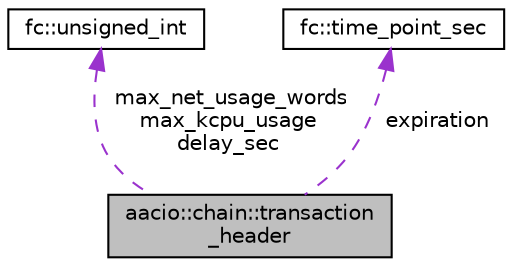 digraph "aacio::chain::transaction_header"
{
  edge [fontname="Helvetica",fontsize="10",labelfontname="Helvetica",labelfontsize="10"];
  node [fontname="Helvetica",fontsize="10",shape=record];
  Node4 [label="aacio::chain::transaction\l_header",height=0.2,width=0.4,color="black", fillcolor="grey75", style="filled", fontcolor="black"];
  Node5 -> Node4 [dir="back",color="darkorchid3",fontsize="10",style="dashed",label=" max_net_usage_words\nmax_kcpu_usage\ndelay_sec" ];
  Node5 [label="fc::unsigned_int",height=0.2,width=0.4,color="black", fillcolor="white", style="filled",URL="$structfc_1_1unsigned__int.html"];
  Node6 -> Node4 [dir="back",color="darkorchid3",fontsize="10",style="dashed",label=" expiration" ];
  Node6 [label="fc::time_point_sec",height=0.2,width=0.4,color="black", fillcolor="white", style="filled",URL="$classfc_1_1time__point__sec.html"];
}
